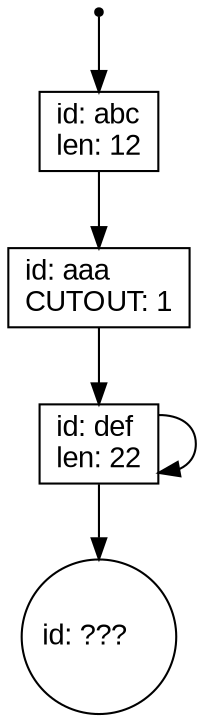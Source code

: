 digraph L {

  node [shape=record fontname=Arial];

  n_4  [label="id: aaa\lCUTOUT: 1\l"]


  n_3  [shape = circle, label="id: ???\l"]


  n_2  [shape = point, label=""]


  n_1  [label="id: def\llen: 22\l"]


  n_0  [label="id: abc\llen: 12\l"]



n_1 -> n_3
n_1 -> n_1
n_4 -> n_1
n_0 -> n_4
n_2 -> n_0

}
